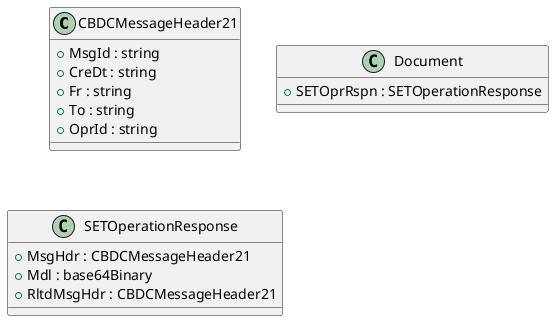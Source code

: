 @startuml

class CBDCMessageHeader21 {
    +MsgId : string
    +CreDt : string
    +Fr : string
    +To : string
    +OprId : string
}
class Document {
    +SETOprRspn : SETOperationResponse
}
class SETOperationResponse {
    +MsgHdr : CBDCMessageHeader21
    +Mdl : base64Binary
    +RltdMsgHdr : CBDCMessageHeader21
}

@enduml
